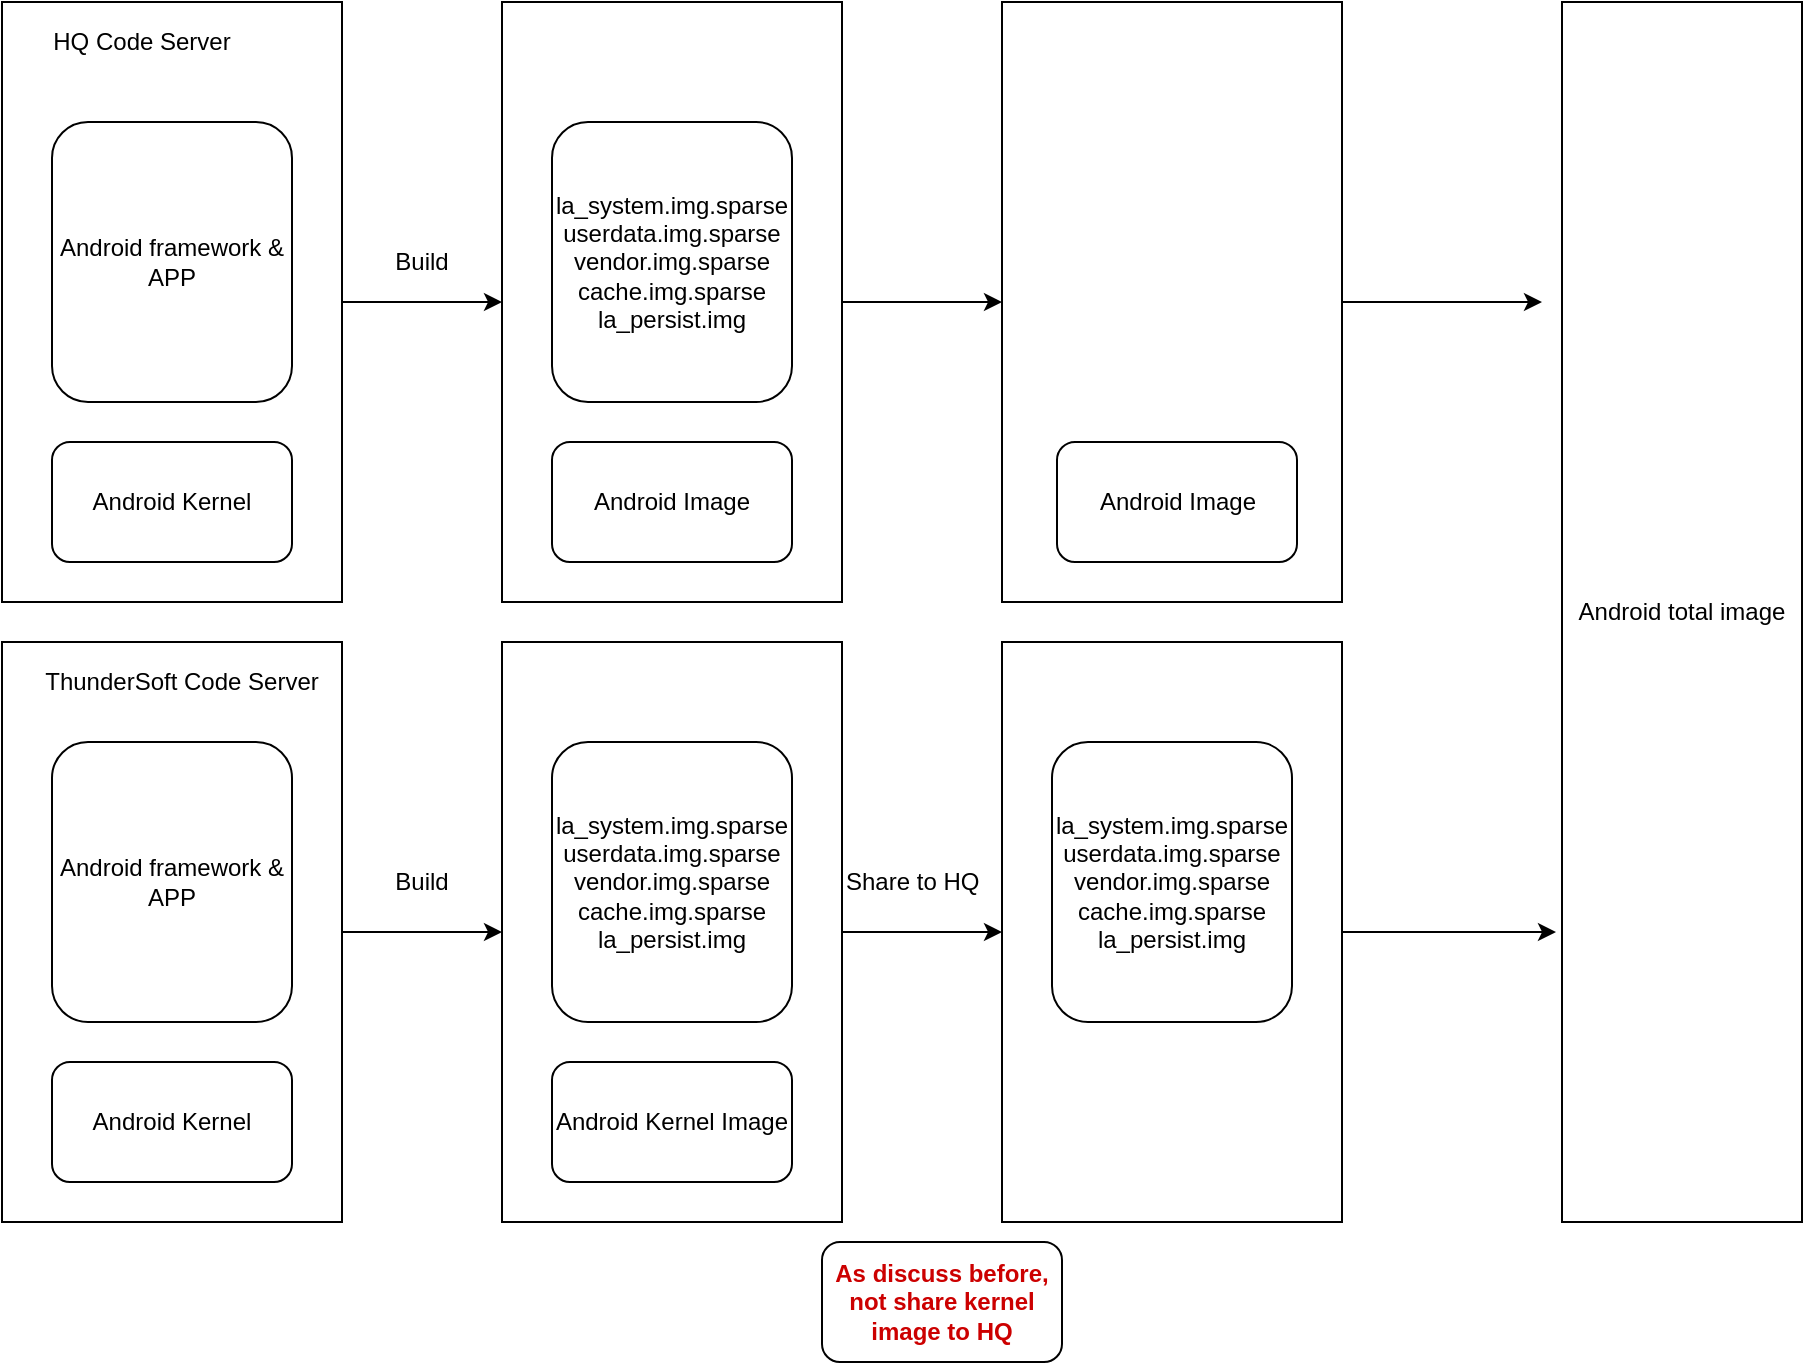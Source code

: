 <mxfile version="12.2.2" type="github" pages="1">
  <diagram id="kgOiKqjmY7E-eNFTO_uU" name="Page-1">
    <mxGraphModel dx="1408" dy="748" grid="1" gridSize="10" guides="1" tooltips="1" connect="1" arrows="1" fold="1" page="1" pageScale="1" pageWidth="850" pageHeight="1100" math="0" shadow="0">
      <root>
        <mxCell id="0"/>
        <mxCell id="1" parent="0"/>
        <mxCell id="LInNzG0QfI24UNhKXFxT-13" value="" style="edgeStyle=orthogonalEdgeStyle;rounded=0;orthogonalLoop=1;jettySize=auto;html=1;" edge="1" parent="1" source="LInNzG0QfI24UNhKXFxT-1" target="LInNzG0QfI24UNhKXFxT-12">
          <mxGeometry relative="1" as="geometry"/>
        </mxCell>
        <mxCell id="LInNzG0QfI24UNhKXFxT-1" value="" style="rounded=0;whiteSpace=wrap;html=1;" vertex="1" parent="1">
          <mxGeometry x="160" y="240" width="170" height="300" as="geometry"/>
        </mxCell>
        <mxCell id="LInNzG0QfI24UNhKXFxT-42" value="" style="edgeStyle=orthogonalEdgeStyle;rounded=0;orthogonalLoop=1;jettySize=auto;html=1;fontColor=#CC0000;" edge="1" parent="1" source="LInNzG0QfI24UNhKXFxT-12" target="LInNzG0QfI24UNhKXFxT-41">
          <mxGeometry relative="1" as="geometry"/>
        </mxCell>
        <mxCell id="LInNzG0QfI24UNhKXFxT-12" value="" style="rounded=0;whiteSpace=wrap;html=1;" vertex="1" parent="1">
          <mxGeometry x="410" y="240" width="170" height="300" as="geometry"/>
        </mxCell>
        <mxCell id="LInNzG0QfI24UNhKXFxT-43" style="edgeStyle=orthogonalEdgeStyle;rounded=0;orthogonalLoop=1;jettySize=auto;html=1;exitX=1;exitY=0.5;exitDx=0;exitDy=0;fontColor=#CC0000;" edge="1" parent="1" source="LInNzG0QfI24UNhKXFxT-41">
          <mxGeometry relative="1" as="geometry">
            <mxPoint x="930" y="390" as="targetPoint"/>
          </mxGeometry>
        </mxCell>
        <mxCell id="LInNzG0QfI24UNhKXFxT-41" value="" style="rounded=0;whiteSpace=wrap;html=1;" vertex="1" parent="1">
          <mxGeometry x="660" y="240" width="170" height="300" as="geometry"/>
        </mxCell>
        <mxCell id="LInNzG0QfI24UNhKXFxT-4" value="Android framework &amp;amp; APP" style="rounded=1;whiteSpace=wrap;html=1;" vertex="1" parent="1">
          <mxGeometry x="185" y="300" width="120" height="140" as="geometry"/>
        </mxCell>
        <mxCell id="LInNzG0QfI24UNhKXFxT-5" value="Android Kernel" style="rounded=1;whiteSpace=wrap;html=1;" vertex="1" parent="1">
          <mxGeometry x="185" y="460" width="120" height="60" as="geometry"/>
        </mxCell>
        <mxCell id="LInNzG0QfI24UNhKXFxT-16" value="" style="edgeStyle=orthogonalEdgeStyle;rounded=0;orthogonalLoop=1;jettySize=auto;html=1;" edge="1" parent="1" source="LInNzG0QfI24UNhKXFxT-6" target="LInNzG0QfI24UNhKXFxT-15">
          <mxGeometry relative="1" as="geometry"/>
        </mxCell>
        <mxCell id="LInNzG0QfI24UNhKXFxT-6" value="" style="rounded=0;whiteSpace=wrap;html=1;" vertex="1" parent="1">
          <mxGeometry x="160" y="560" width="170" height="290" as="geometry"/>
        </mxCell>
        <mxCell id="LInNzG0QfI24UNhKXFxT-21" value="" style="edgeStyle=orthogonalEdgeStyle;rounded=0;orthogonalLoop=1;jettySize=auto;html=1;" edge="1" parent="1" source="LInNzG0QfI24UNhKXFxT-15" target="LInNzG0QfI24UNhKXFxT-20">
          <mxGeometry relative="1" as="geometry"/>
        </mxCell>
        <mxCell id="LInNzG0QfI24UNhKXFxT-15" value="" style="rounded=0;whiteSpace=wrap;html=1;" vertex="1" parent="1">
          <mxGeometry x="410" y="560" width="170" height="290" as="geometry"/>
        </mxCell>
        <mxCell id="LInNzG0QfI24UNhKXFxT-25" style="edgeStyle=orthogonalEdgeStyle;rounded=0;orthogonalLoop=1;jettySize=auto;html=1;exitX=1;exitY=0.5;exitDx=0;exitDy=0;" edge="1" parent="1" source="LInNzG0QfI24UNhKXFxT-20">
          <mxGeometry relative="1" as="geometry">
            <mxPoint x="937" y="705" as="targetPoint"/>
          </mxGeometry>
        </mxCell>
        <mxCell id="LInNzG0QfI24UNhKXFxT-20" value="" style="rounded=0;whiteSpace=wrap;html=1;" vertex="1" parent="1">
          <mxGeometry x="660" y="560" width="170" height="290" as="geometry"/>
        </mxCell>
        <mxCell id="LInNzG0QfI24UNhKXFxT-7" value="&lt;span style=&quot;white-space: normal&quot;&gt;Android framework &amp;amp; APP&lt;/span&gt;" style="rounded=1;whiteSpace=wrap;html=1;" vertex="1" parent="1">
          <mxGeometry x="185" y="610" width="120" height="140" as="geometry"/>
        </mxCell>
        <mxCell id="LInNzG0QfI24UNhKXFxT-8" value="Android Kernel" style="rounded=1;whiteSpace=wrap;html=1;" vertex="1" parent="1">
          <mxGeometry x="185" y="770" width="120" height="60" as="geometry"/>
        </mxCell>
        <mxCell id="LInNzG0QfI24UNhKXFxT-10" value="HQ Code Server" style="text;html=1;strokeColor=none;fillColor=none;align=center;verticalAlign=middle;whiteSpace=wrap;rounded=0;" vertex="1" parent="1">
          <mxGeometry x="180" y="250" width="100" height="20" as="geometry"/>
        </mxCell>
        <mxCell id="LInNzG0QfI24UNhKXFxT-11" value="ThunderSoft Code Server" style="text;html=1;strokeColor=none;fillColor=none;align=center;verticalAlign=middle;whiteSpace=wrap;rounded=0;" vertex="1" parent="1">
          <mxGeometry x="180" y="570" width="140" height="20" as="geometry"/>
        </mxCell>
        <mxCell id="LInNzG0QfI24UNhKXFxT-14" value="Build" style="text;html=1;strokeColor=none;fillColor=none;align=center;verticalAlign=middle;whiteSpace=wrap;rounded=0;" vertex="1" parent="1">
          <mxGeometry x="350" y="360" width="40" height="20" as="geometry"/>
        </mxCell>
        <mxCell id="LInNzG0QfI24UNhKXFxT-17" value="Build" style="text;html=1;strokeColor=none;fillColor=none;align=center;verticalAlign=middle;whiteSpace=wrap;rounded=0;" vertex="1" parent="1">
          <mxGeometry x="350" y="670" width="40" height="20" as="geometry"/>
        </mxCell>
        <mxCell id="LInNzG0QfI24UNhKXFxT-22" value="Share to HQ" style="text;html=1;resizable=0;points=[];autosize=1;align=left;verticalAlign=top;spacingTop=-4;" vertex="1" parent="1">
          <mxGeometry x="580" y="670" width="80" height="20" as="geometry"/>
        </mxCell>
        <mxCell id="LInNzG0QfI24UNhKXFxT-24" value="Android total image" style="rounded=0;whiteSpace=wrap;html=1;" vertex="1" parent="1">
          <mxGeometry x="940" y="240" width="120" height="610" as="geometry"/>
        </mxCell>
        <mxCell id="LInNzG0QfI24UNhKXFxT-29" value="Android Image" style="rounded=1;whiteSpace=wrap;html=1;" vertex="1" parent="1">
          <mxGeometry x="435" y="460" width="120" height="60" as="geometry"/>
        </mxCell>
        <mxCell id="LInNzG0QfI24UNhKXFxT-30" value="&lt;div&gt;la_system.img.sparse&lt;/div&gt;&lt;div&gt;userdata.img.sparse&lt;/div&gt;&lt;div&gt;vendor.img.sparse&lt;/div&gt;&lt;div&gt;cache.img.sparse&lt;/div&gt;&lt;div&gt;la_persist.img&lt;/div&gt;" style="rounded=1;whiteSpace=wrap;html=1;" vertex="1" parent="1">
          <mxGeometry x="435" y="610" width="120" height="140" as="geometry"/>
        </mxCell>
        <mxCell id="LInNzG0QfI24UNhKXFxT-31" value="Android Kernel Image" style="rounded=1;whiteSpace=wrap;html=1;" vertex="1" parent="1">
          <mxGeometry x="435" y="770" width="120" height="60" as="geometry"/>
        </mxCell>
        <mxCell id="LInNzG0QfI24UNhKXFxT-33" value="&lt;div&gt;la_system.img.sparse&lt;/div&gt;&lt;div&gt;userdata.img.sparse&lt;/div&gt;&lt;div&gt;vendor.img.sparse&lt;/div&gt;&lt;div&gt;cache.img.sparse&lt;/div&gt;&lt;div&gt;la_persist.img&lt;/div&gt;" style="rounded=1;whiteSpace=wrap;html=1;" vertex="1" parent="1">
          <mxGeometry x="685" y="610" width="120" height="140" as="geometry"/>
        </mxCell>
        <mxCell id="LInNzG0QfI24UNhKXFxT-34" value="&lt;span style=&quot;&quot;&gt;As discuss before, not share kernel image to HQ&lt;/span&gt;" style="rounded=1;whiteSpace=wrap;html=1;fontColor=#CC0000;fontStyle=1" vertex="1" parent="1">
          <mxGeometry x="570" y="860" width="120" height="60" as="geometry"/>
        </mxCell>
        <mxCell id="LInNzG0QfI24UNhKXFxT-40" value="&lt;div&gt;la_system.img.sparse&lt;/div&gt;&lt;div&gt;userdata.img.sparse&lt;/div&gt;&lt;div&gt;vendor.img.sparse&lt;/div&gt;&lt;div&gt;cache.img.sparse&lt;/div&gt;&lt;div&gt;la_persist.img&lt;/div&gt;" style="rounded=1;whiteSpace=wrap;html=1;" vertex="1" parent="1">
          <mxGeometry x="435" y="300" width="120" height="140" as="geometry"/>
        </mxCell>
        <mxCell id="LInNzG0QfI24UNhKXFxT-44" value="Android Image" style="rounded=1;whiteSpace=wrap;html=1;" vertex="1" parent="1">
          <mxGeometry x="687.5" y="460" width="120" height="60" as="geometry"/>
        </mxCell>
      </root>
    </mxGraphModel>
  </diagram>
</mxfile>

